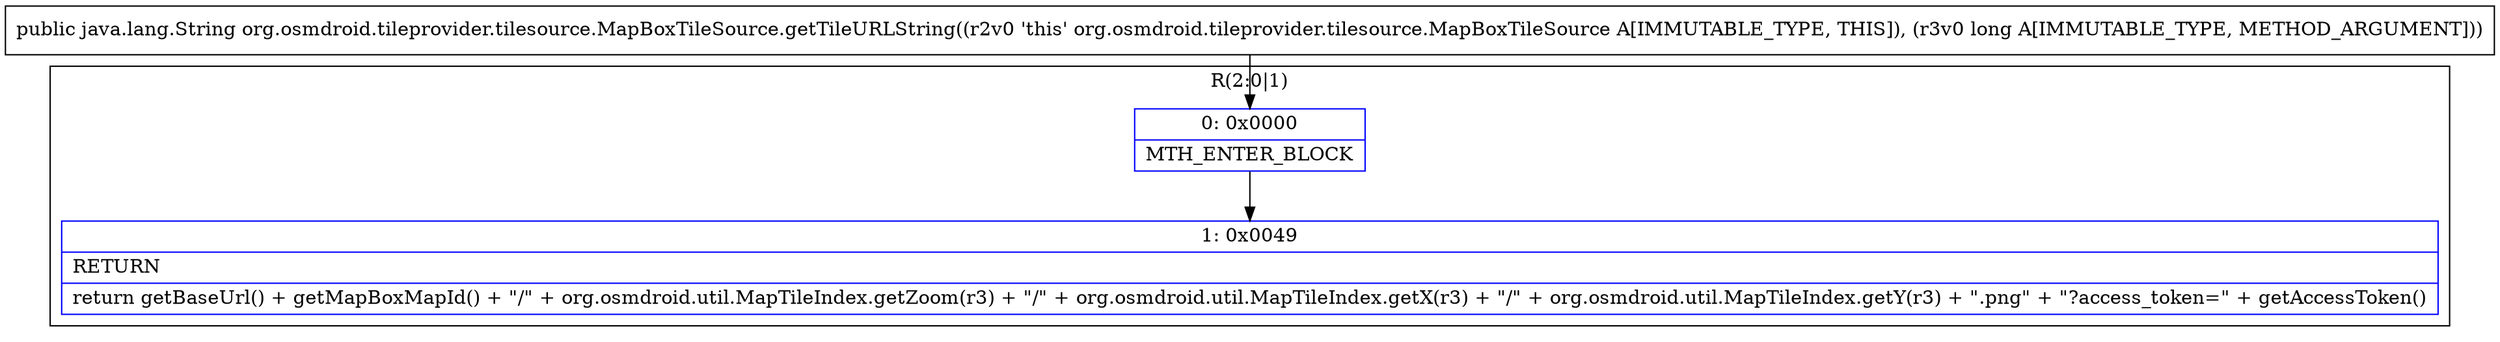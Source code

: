 digraph "CFG fororg.osmdroid.tileprovider.tilesource.MapBoxTileSource.getTileURLString(J)Ljava\/lang\/String;" {
subgraph cluster_Region_1679669986 {
label = "R(2:0|1)";
node [shape=record,color=blue];
Node_0 [shape=record,label="{0\:\ 0x0000|MTH_ENTER_BLOCK\l}"];
Node_1 [shape=record,label="{1\:\ 0x0049|RETURN\l|return getBaseUrl() + getMapBoxMapId() + \"\/\" + org.osmdroid.util.MapTileIndex.getZoom(r3) + \"\/\" + org.osmdroid.util.MapTileIndex.getX(r3) + \"\/\" + org.osmdroid.util.MapTileIndex.getY(r3) + \".png\" + \"?access_token=\" + getAccessToken()\l}"];
}
MethodNode[shape=record,label="{public java.lang.String org.osmdroid.tileprovider.tilesource.MapBoxTileSource.getTileURLString((r2v0 'this' org.osmdroid.tileprovider.tilesource.MapBoxTileSource A[IMMUTABLE_TYPE, THIS]), (r3v0 long A[IMMUTABLE_TYPE, METHOD_ARGUMENT])) }"];
MethodNode -> Node_0;
Node_0 -> Node_1;
}

